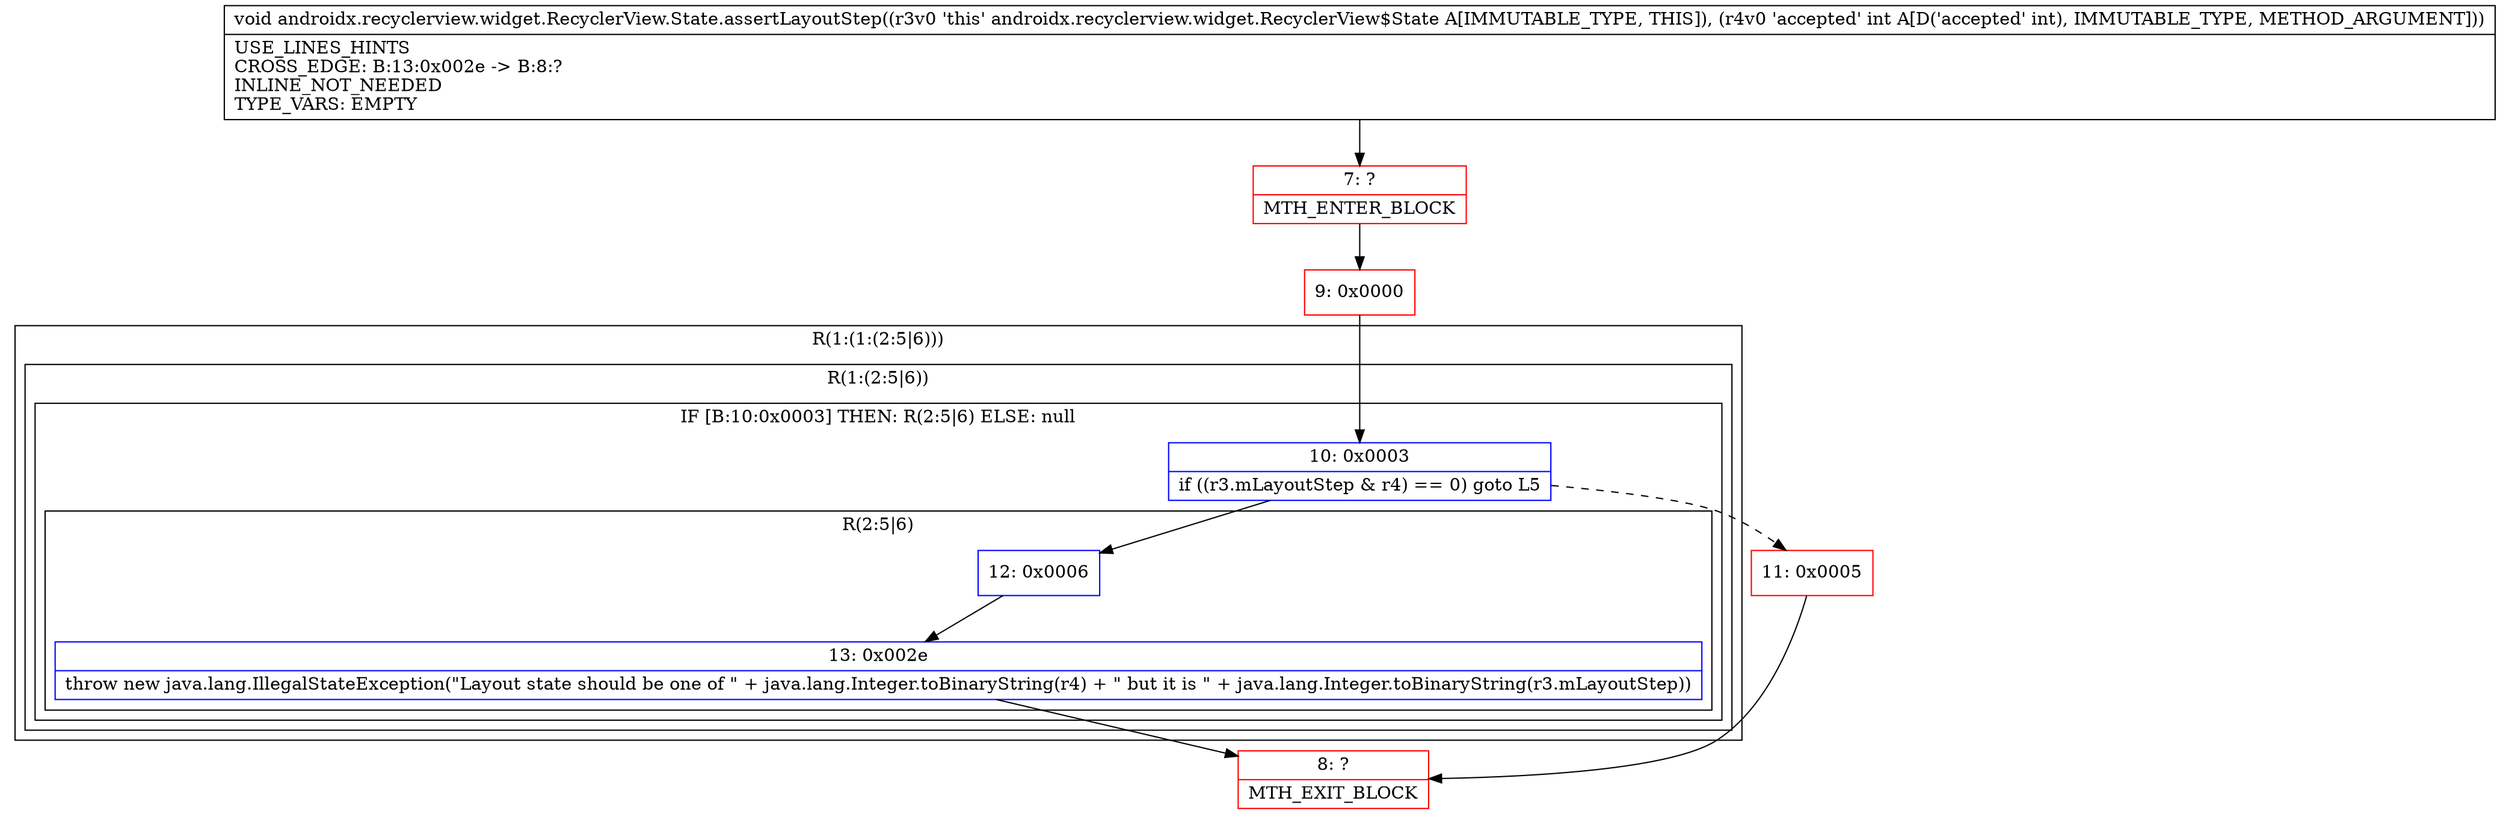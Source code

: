 digraph "CFG forandroidx.recyclerview.widget.RecyclerView.State.assertLayoutStep(I)V" {
subgraph cluster_Region_1539305610 {
label = "R(1:(1:(2:5|6)))";
node [shape=record,color=blue];
subgraph cluster_Region_567620444 {
label = "R(1:(2:5|6))";
node [shape=record,color=blue];
subgraph cluster_IfRegion_431222807 {
label = "IF [B:10:0x0003] THEN: R(2:5|6) ELSE: null";
node [shape=record,color=blue];
Node_10 [shape=record,label="{10\:\ 0x0003|if ((r3.mLayoutStep & r4) == 0) goto L5\l}"];
subgraph cluster_Region_1661628794 {
label = "R(2:5|6)";
node [shape=record,color=blue];
Node_12 [shape=record,label="{12\:\ 0x0006}"];
Node_13 [shape=record,label="{13\:\ 0x002e|throw new java.lang.IllegalStateException(\"Layout state should be one of \" + java.lang.Integer.toBinaryString(r4) + \" but it is \" + java.lang.Integer.toBinaryString(r3.mLayoutStep))\l}"];
}
}
}
}
Node_7 [shape=record,color=red,label="{7\:\ ?|MTH_ENTER_BLOCK\l}"];
Node_9 [shape=record,color=red,label="{9\:\ 0x0000}"];
Node_11 [shape=record,color=red,label="{11\:\ 0x0005}"];
Node_8 [shape=record,color=red,label="{8\:\ ?|MTH_EXIT_BLOCK\l}"];
MethodNode[shape=record,label="{void androidx.recyclerview.widget.RecyclerView.State.assertLayoutStep((r3v0 'this' androidx.recyclerview.widget.RecyclerView$State A[IMMUTABLE_TYPE, THIS]), (r4v0 'accepted' int A[D('accepted' int), IMMUTABLE_TYPE, METHOD_ARGUMENT]))  | USE_LINES_HINTS\lCROSS_EDGE: B:13:0x002e \-\> B:8:?\lINLINE_NOT_NEEDED\lTYPE_VARS: EMPTY\l}"];
MethodNode -> Node_7;Node_10 -> Node_11[style=dashed];
Node_10 -> Node_12;
Node_12 -> Node_13;
Node_13 -> Node_8;
Node_7 -> Node_9;
Node_9 -> Node_10;
Node_11 -> Node_8;
}


